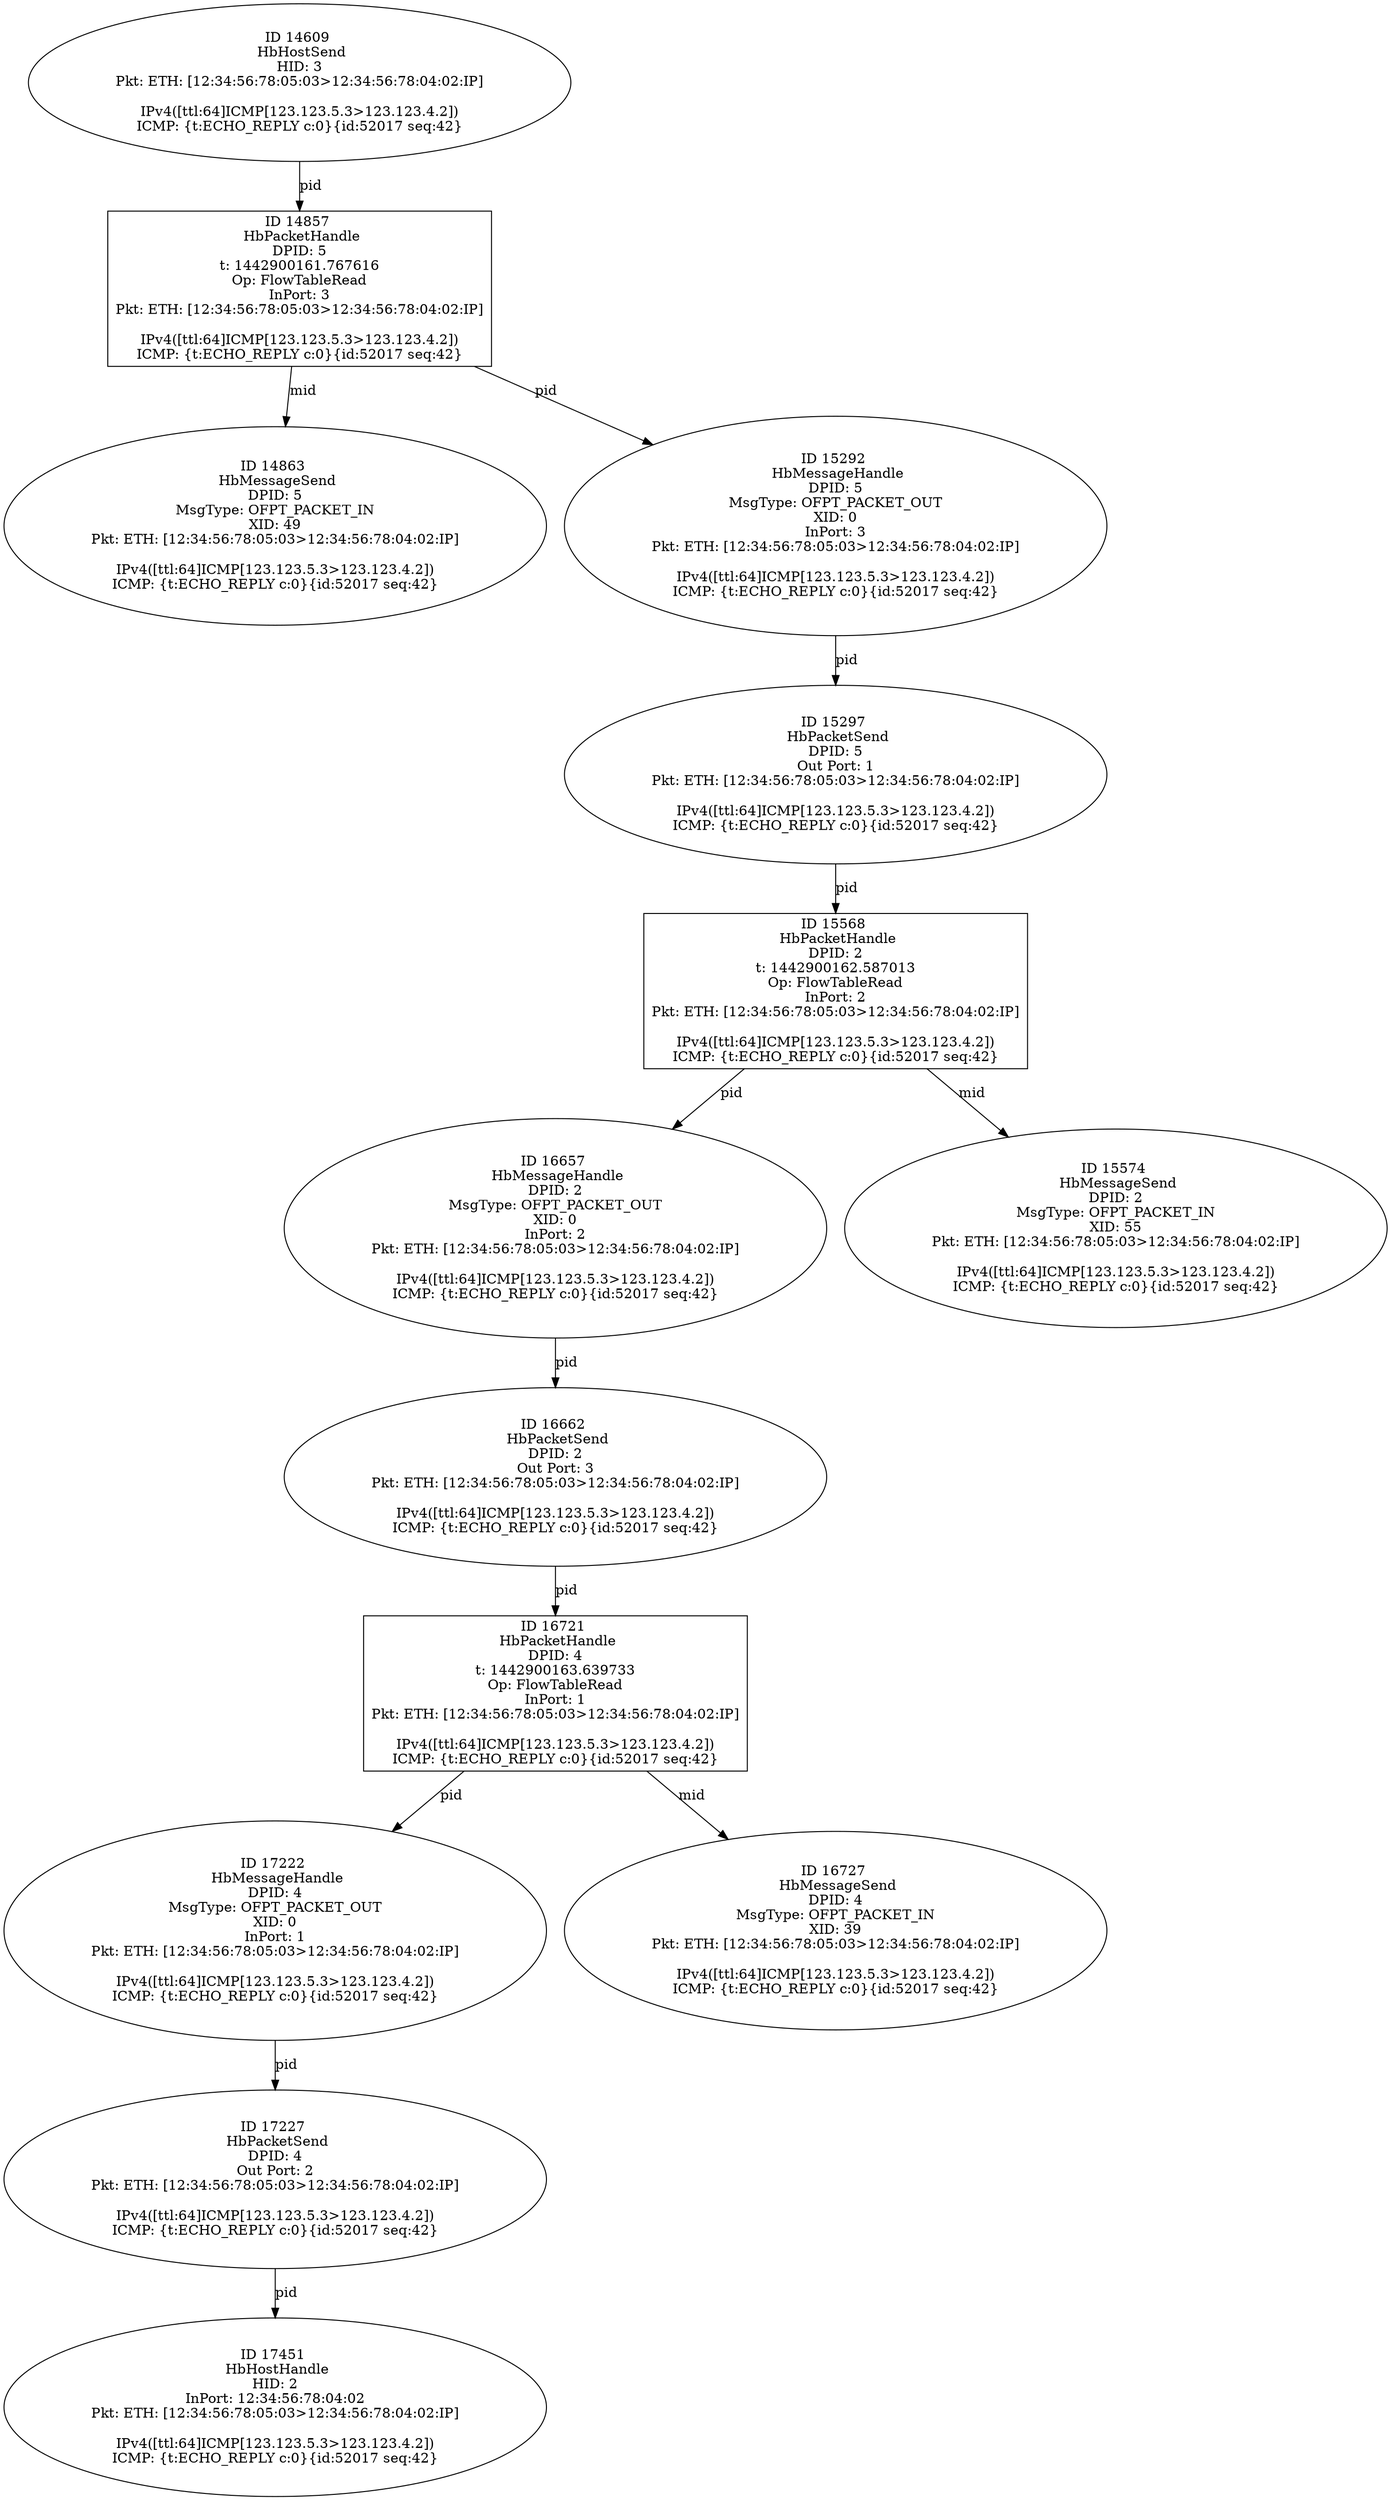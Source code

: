 strict digraph G {
15297 [shape=oval, event=<hb_events.HbPacketSend object at 0x10b2089d0>, label="ID 15297 
 HbPacketSend
DPID: 5
Out Port: 1
Pkt: ETH: [12:34:56:78:05:03>12:34:56:78:04:02:IP]

IPv4([ttl:64]ICMP[123.123.5.3>123.123.4.2])
ICMP: {t:ECHO_REPLY c:0}{id:52017 seq:42}"];
17227 [shape=oval, event=<hb_events.HbPacketSend object at 0x10b5d36d0>, label="ID 17227 
 HbPacketSend
DPID: 4
Out Port: 2
Pkt: ETH: [12:34:56:78:05:03>12:34:56:78:04:02:IP]

IPv4([ttl:64]ICMP[123.123.5.3>123.123.4.2])
ICMP: {t:ECHO_REPLY c:0}{id:52017 seq:42}"];
16662 [shape=oval, event=<hb_events.HbPacketSend object at 0x10b4c6790>, label="ID 16662 
 HbPacketSend
DPID: 2
Out Port: 3
Pkt: ETH: [12:34:56:78:05:03>12:34:56:78:04:02:IP]

IPv4([ttl:64]ICMP[123.123.5.3>123.123.4.2])
ICMP: {t:ECHO_REPLY c:0}{id:52017 seq:42}"];
17222 [shape=oval, event=<hb_events.HbMessageHandle object at 0x10b5d3150>, label="ID 17222 
 HbMessageHandle
DPID: 4
MsgType: OFPT_PACKET_OUT
XID: 0
InPort: 1
Pkt: ETH: [12:34:56:78:05:03>12:34:56:78:04:02:IP]

IPv4([ttl:64]ICMP[123.123.5.3>123.123.4.2])
ICMP: {t:ECHO_REPLY c:0}{id:52017 seq:42}"];
16721 [shape=box, event=<hb_events.HbPacketHandle object at 0x10b4e6b10>, label="ID 16721 
 HbPacketHandle
DPID: 4
t: 1442900163.639733
Op: FlowTableRead
InPort: 1
Pkt: ETH: [12:34:56:78:05:03>12:34:56:78:04:02:IP]

IPv4([ttl:64]ICMP[123.123.5.3>123.123.4.2])
ICMP: {t:ECHO_REPLY c:0}{id:52017 seq:42}"];
14857 [shape=box, event=<hb_events.HbPacketHandle object at 0x10b1347d0>, label="ID 14857 
 HbPacketHandle
DPID: 5
t: 1442900161.767616
Op: FlowTableRead
InPort: 3
Pkt: ETH: [12:34:56:78:05:03>12:34:56:78:04:02:IP]

IPv4([ttl:64]ICMP[123.123.5.3>123.123.4.2])
ICMP: {t:ECHO_REPLY c:0}{id:52017 seq:42}"];
17451 [shape=oval, event=<hb_events.HbHostHandle object at 0x10b773810>, label="ID 17451 
 HbHostHandle
HID: 2
InPort: 12:34:56:78:04:02
Pkt: ETH: [12:34:56:78:05:03>12:34:56:78:04:02:IP]

IPv4([ttl:64]ICMP[123.123.5.3>123.123.4.2])
ICMP: {t:ECHO_REPLY c:0}{id:52017 seq:42}"];
14609 [shape=oval, event=<hb_events.HbHostSend object at 0x10b0d3110>, label="ID 14609 
 HbHostSend
HID: 3
Pkt: ETH: [12:34:56:78:05:03>12:34:56:78:04:02:IP]

IPv4([ttl:64]ICMP[123.123.5.3>123.123.4.2])
ICMP: {t:ECHO_REPLY c:0}{id:52017 seq:42}"];
14863 [shape=oval, event=<hb_events.HbMessageSend object at 0x10b13a2d0>, label="ID 14863 
 HbMessageSend
DPID: 5
MsgType: OFPT_PACKET_IN
XID: 49
Pkt: ETH: [12:34:56:78:05:03>12:34:56:78:04:02:IP]

IPv4([ttl:64]ICMP[123.123.5.3>123.123.4.2])
ICMP: {t:ECHO_REPLY c:0}{id:52017 seq:42}"];
15568 [shape=box, event=<hb_events.HbPacketHandle object at 0x10b271d10>, label="ID 15568 
 HbPacketHandle
DPID: 2
t: 1442900162.587013
Op: FlowTableRead
InPort: 2
Pkt: ETH: [12:34:56:78:05:03>12:34:56:78:04:02:IP]

IPv4([ttl:64]ICMP[123.123.5.3>123.123.4.2])
ICMP: {t:ECHO_REPLY c:0}{id:52017 seq:42}"];
16657 [shape=oval, event=<hb_events.HbMessageHandle object at 0x10b4c6190>, label="ID 16657 
 HbMessageHandle
DPID: 2
MsgType: OFPT_PACKET_OUT
XID: 0
InPort: 2
Pkt: ETH: [12:34:56:78:05:03>12:34:56:78:04:02:IP]

IPv4([ttl:64]ICMP[123.123.5.3>123.123.4.2])
ICMP: {t:ECHO_REPLY c:0}{id:52017 seq:42}"];
15574 [shape=oval, event=<hb_events.HbMessageSend object at 0x10b277b90>, label="ID 15574 
 HbMessageSend
DPID: 2
MsgType: OFPT_PACKET_IN
XID: 55
Pkt: ETH: [12:34:56:78:05:03>12:34:56:78:04:02:IP]

IPv4([ttl:64]ICMP[123.123.5.3>123.123.4.2])
ICMP: {t:ECHO_REPLY c:0}{id:52017 seq:42}"];
16727 [shape=oval, event=<hb_events.HbMessageSend object at 0x10b4d8190>, label="ID 16727 
 HbMessageSend
DPID: 4
MsgType: OFPT_PACKET_IN
XID: 39
Pkt: ETH: [12:34:56:78:05:03>12:34:56:78:04:02:IP]

IPv4([ttl:64]ICMP[123.123.5.3>123.123.4.2])
ICMP: {t:ECHO_REPLY c:0}{id:52017 seq:42}"];
15292 [shape=oval, event=<hb_events.HbMessageHandle object at 0x10b202650>, label="ID 15292 
 HbMessageHandle
DPID: 5
MsgType: OFPT_PACKET_OUT
XID: 0
InPort: 3
Pkt: ETH: [12:34:56:78:05:03>12:34:56:78:04:02:IP]

IPv4([ttl:64]ICMP[123.123.5.3>123.123.4.2])
ICMP: {t:ECHO_REPLY c:0}{id:52017 seq:42}"];
15297 -> 15568  [rel=pid, label=pid];
17222 -> 17227  [rel=pid, label=pid];
14609 -> 14857  [rel=pid, label=pid];
14857 -> 15292  [rel=pid, label=pid];
14857 -> 14863  [rel=mid, label=mid];
17227 -> 17451  [rel=pid, label=pid];
16657 -> 16662  [rel=pid, label=pid];
15568 -> 16657  [rel=pid, label=pid];
15568 -> 15574  [rel=mid, label=mid];
16721 -> 17222  [rel=pid, label=pid];
16721 -> 16727  [rel=mid, label=mid];
16662 -> 16721  [rel=pid, label=pid];
15292 -> 15297  [rel=pid, label=pid];
}
